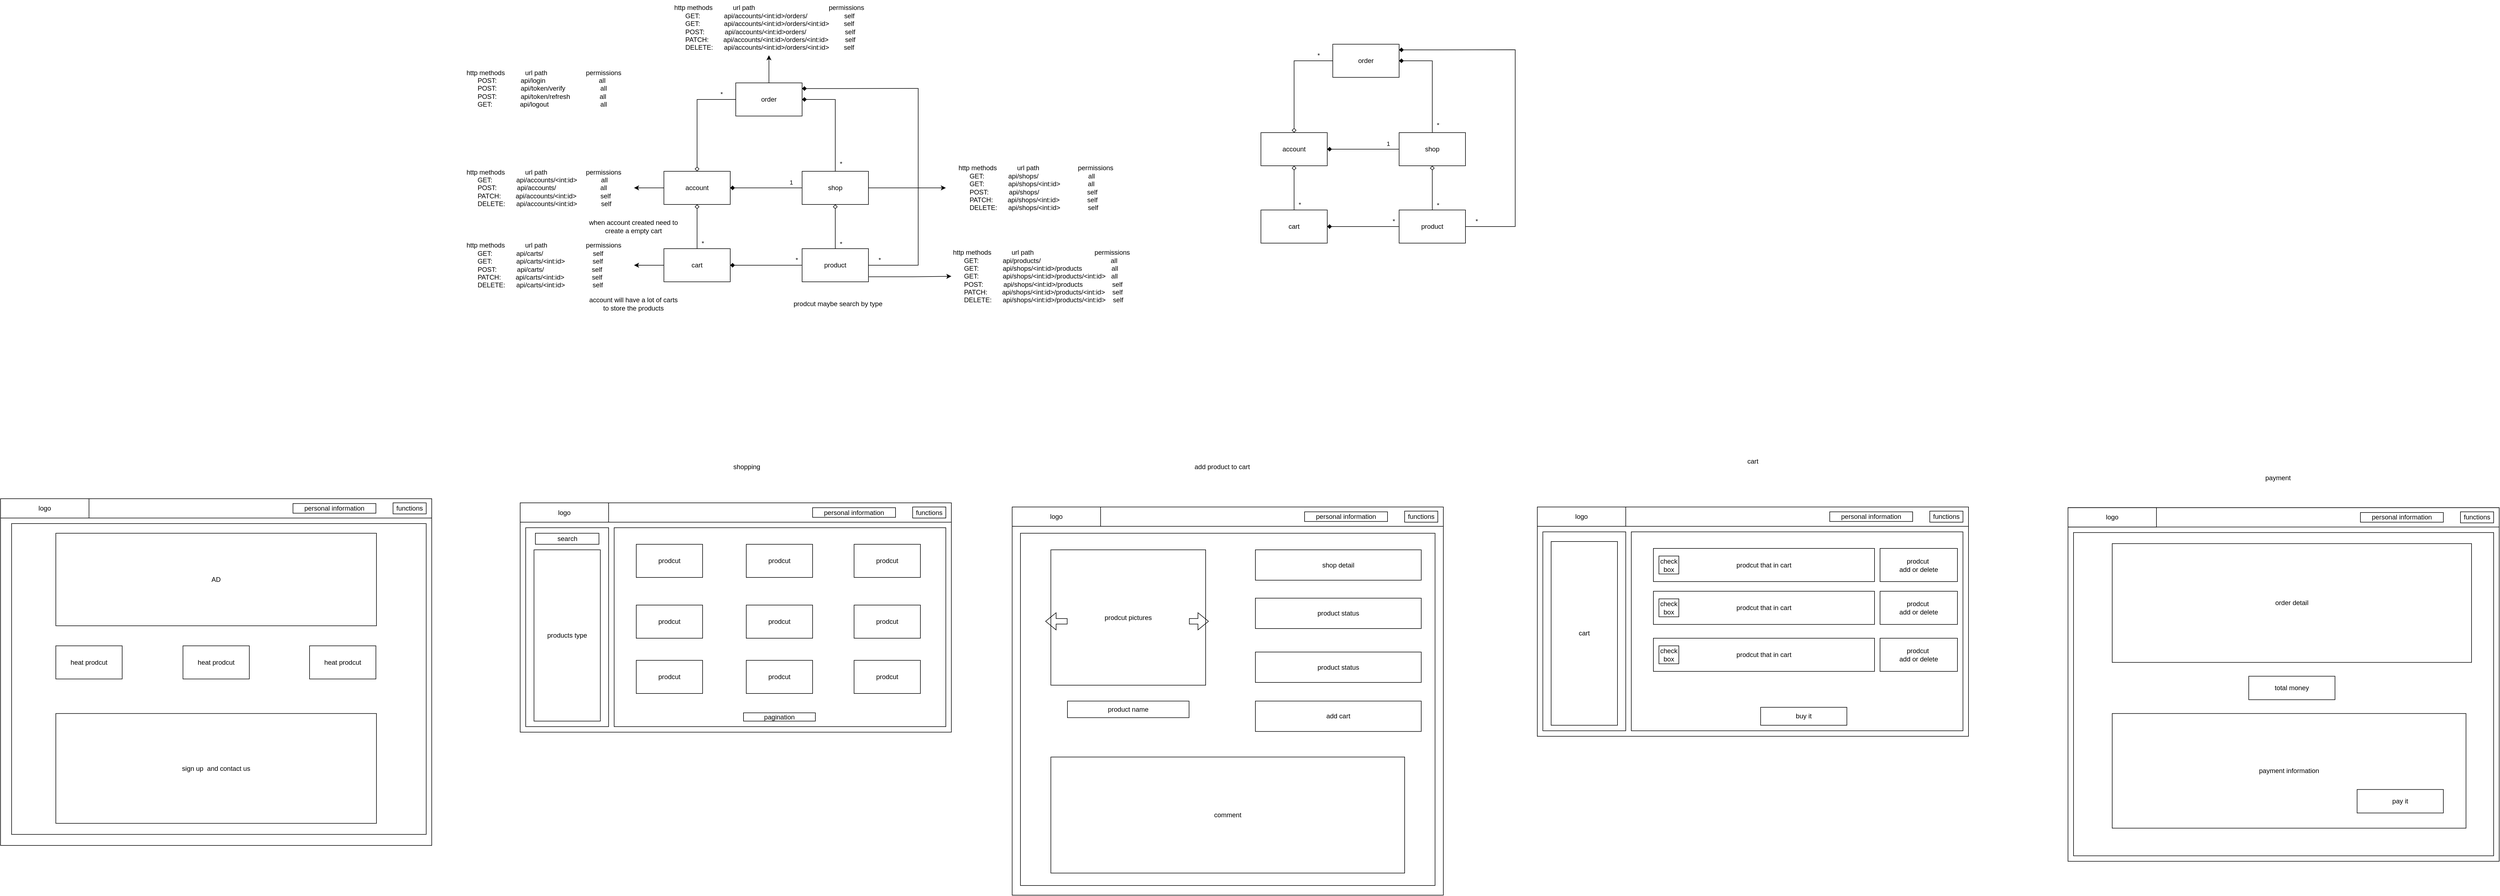 <mxfile version="23.0.1" type="device">
  <diagram name="Page-1" id="VYcgXIdefCV32Fq7KJBf">
    <mxGraphModel dx="2849" dy="1791" grid="1" gridSize="10" guides="1" tooltips="1" connect="1" arrows="1" fold="1" page="1" pageScale="1" pageWidth="827" pageHeight="1169" math="0" shadow="0">
      <root>
        <mxCell id="0" />
        <mxCell id="1" parent="0" />
        <mxCell id="0R7WOw7rcerozG9cEsu8-6" style="edgeStyle=orthogonalEdgeStyle;rounded=0;orthogonalLoop=1;jettySize=auto;html=1;entryX=0.5;entryY=0;entryDx=0;entryDy=0;startArrow=diamond;startFill=0;endArrow=none;endFill=0;" edge="1" parent="1" source="0R7WOw7rcerozG9cEsu8-1" target="0R7WOw7rcerozG9cEsu8-3">
          <mxGeometry relative="1" as="geometry" />
        </mxCell>
        <mxCell id="0R7WOw7rcerozG9cEsu8-7" value="*" style="edgeLabel;html=1;align=center;verticalAlign=middle;resizable=0;points=[];" vertex="1" connectable="0" parent="0R7WOw7rcerozG9cEsu8-6">
          <mxGeometry x="0.533" y="1" relative="1" as="geometry">
            <mxPoint x="9" y="9" as="offset" />
          </mxGeometry>
        </mxCell>
        <mxCell id="0R7WOw7rcerozG9cEsu8-109" style="edgeStyle=orthogonalEdgeStyle;rounded=0;orthogonalLoop=1;jettySize=auto;html=1;entryX=0;entryY=0.5;entryDx=0;entryDy=0;" edge="1" parent="1" source="0R7WOw7rcerozG9cEsu8-1" target="0R7WOw7rcerozG9cEsu8-108">
          <mxGeometry relative="1" as="geometry" />
        </mxCell>
        <mxCell id="0R7WOw7rcerozG9cEsu8-1" value="shop" style="whiteSpace=wrap;html=1;" vertex="1" parent="1">
          <mxGeometry x="310" y="230" width="120" height="60" as="geometry" />
        </mxCell>
        <mxCell id="0R7WOw7rcerozG9cEsu8-5" style="edgeStyle=orthogonalEdgeStyle;rounded=0;orthogonalLoop=1;jettySize=auto;html=1;entryX=0;entryY=0.5;entryDx=0;entryDy=0;endArrow=none;endFill=0;startArrow=diamond;startFill=1;" edge="1" parent="1" source="0R7WOw7rcerozG9cEsu8-2" target="0R7WOw7rcerozG9cEsu8-1">
          <mxGeometry relative="1" as="geometry" />
        </mxCell>
        <mxCell id="0R7WOw7rcerozG9cEsu8-19" value="1" style="edgeLabel;html=1;align=center;verticalAlign=middle;resizable=0;points=[];" vertex="1" connectable="0" parent="0R7WOw7rcerozG9cEsu8-5">
          <mxGeometry x="0.837" y="2" relative="1" as="geometry">
            <mxPoint x="-10" y="-8" as="offset" />
          </mxGeometry>
        </mxCell>
        <mxCell id="0R7WOw7rcerozG9cEsu8-8" style="edgeStyle=orthogonalEdgeStyle;rounded=0;orthogonalLoop=1;jettySize=auto;html=1;entryX=0.5;entryY=0;entryDx=0;entryDy=0;startArrow=diamond;startFill=0;endArrow=none;endFill=0;" edge="1" parent="1" source="0R7WOw7rcerozG9cEsu8-2" target="0R7WOw7rcerozG9cEsu8-11">
          <mxGeometry relative="1" as="geometry">
            <mxPoint x="130" y="370" as="targetPoint" />
          </mxGeometry>
        </mxCell>
        <mxCell id="0R7WOw7rcerozG9cEsu8-9" value="*" style="edgeLabel;html=1;align=center;verticalAlign=middle;resizable=0;points=[];" vertex="1" connectable="0" parent="0R7WOw7rcerozG9cEsu8-8">
          <mxGeometry x="0.673" y="1" relative="1" as="geometry">
            <mxPoint x="9" y="3" as="offset" />
          </mxGeometry>
        </mxCell>
        <mxCell id="0R7WOw7rcerozG9cEsu8-102" style="edgeStyle=orthogonalEdgeStyle;rounded=0;orthogonalLoop=1;jettySize=auto;html=1;entryX=1;entryY=0.5;entryDx=0;entryDy=0;" edge="1" parent="1" source="0R7WOw7rcerozG9cEsu8-2" target="0R7WOw7rcerozG9cEsu8-22">
          <mxGeometry relative="1" as="geometry" />
        </mxCell>
        <mxCell id="0R7WOw7rcerozG9cEsu8-2" value="account" style="whiteSpace=wrap;html=1;" vertex="1" parent="1">
          <mxGeometry x="60" y="230" width="120" height="60" as="geometry" />
        </mxCell>
        <mxCell id="0R7WOw7rcerozG9cEsu8-112" style="edgeStyle=orthogonalEdgeStyle;rounded=0;orthogonalLoop=1;jettySize=auto;html=1;entryX=0;entryY=0.5;entryDx=0;entryDy=0;exitX=1.006;exitY=0.848;exitDx=0;exitDy=0;exitPerimeter=0;" edge="1" parent="1" source="0R7WOw7rcerozG9cEsu8-3" target="0R7WOw7rcerozG9cEsu8-110">
          <mxGeometry relative="1" as="geometry" />
        </mxCell>
        <mxCell id="0R7WOw7rcerozG9cEsu8-3" value="product" style="whiteSpace=wrap;html=1;" vertex="1" parent="1">
          <mxGeometry x="310" y="370" width="120" height="60" as="geometry" />
        </mxCell>
        <mxCell id="0R7WOw7rcerozG9cEsu8-104" style="edgeStyle=orthogonalEdgeStyle;rounded=0;orthogonalLoop=1;jettySize=auto;html=1;entryX=1;entryY=0.5;entryDx=0;entryDy=0;" edge="1" parent="1" source="0R7WOw7rcerozG9cEsu8-11" target="0R7WOw7rcerozG9cEsu8-103">
          <mxGeometry relative="1" as="geometry" />
        </mxCell>
        <mxCell id="0R7WOw7rcerozG9cEsu8-11" value="cart" style="whiteSpace=wrap;html=1;" vertex="1" parent="1">
          <mxGeometry x="60" y="370" width="120" height="60" as="geometry" />
        </mxCell>
        <mxCell id="0R7WOw7rcerozG9cEsu8-13" style="edgeStyle=orthogonalEdgeStyle;rounded=0;orthogonalLoop=1;jettySize=auto;html=1;entryX=0.5;entryY=0;entryDx=0;entryDy=0;endArrow=diamond;endFill=0;" edge="1" parent="1" source="0R7WOw7rcerozG9cEsu8-12" target="0R7WOw7rcerozG9cEsu8-2">
          <mxGeometry relative="1" as="geometry" />
        </mxCell>
        <mxCell id="0R7WOw7rcerozG9cEsu8-14" value="*" style="edgeLabel;html=1;align=center;verticalAlign=middle;resizable=0;points=[];" vertex="1" connectable="0" parent="0R7WOw7rcerozG9cEsu8-13">
          <mxGeometry x="-0.639" relative="1" as="geometry">
            <mxPoint x="10" y="-10" as="offset" />
          </mxGeometry>
        </mxCell>
        <mxCell id="0R7WOw7rcerozG9cEsu8-15" style="edgeStyle=orthogonalEdgeStyle;rounded=0;orthogonalLoop=1;jettySize=auto;html=1;entryX=0;entryY=0.5;entryDx=0;entryDy=0;startArrow=diamond;startFill=1;endArrow=none;endFill=0;exitX=1;exitY=0.5;exitDx=0;exitDy=0;" edge="1" parent="1" source="0R7WOw7rcerozG9cEsu8-11" target="0R7WOw7rcerozG9cEsu8-3">
          <mxGeometry relative="1" as="geometry" />
        </mxCell>
        <mxCell id="0R7WOw7rcerozG9cEsu8-16" value="*" style="edgeLabel;html=1;align=center;verticalAlign=middle;resizable=0;points=[];" vertex="1" connectable="0" parent="0R7WOw7rcerozG9cEsu8-15">
          <mxGeometry x="0.954" y="-1" relative="1" as="geometry">
            <mxPoint x="-7" y="-11" as="offset" />
          </mxGeometry>
        </mxCell>
        <mxCell id="0R7WOw7rcerozG9cEsu8-115" style="edgeStyle=orthogonalEdgeStyle;rounded=0;orthogonalLoop=1;jettySize=auto;html=1;entryX=0.5;entryY=1;entryDx=0;entryDy=0;" edge="1" parent="1" source="0R7WOw7rcerozG9cEsu8-12" target="0R7WOw7rcerozG9cEsu8-114">
          <mxGeometry relative="1" as="geometry" />
        </mxCell>
        <mxCell id="0R7WOw7rcerozG9cEsu8-12" value="order" style="whiteSpace=wrap;html=1;" vertex="1" parent="1">
          <mxGeometry x="190" y="70" width="120" height="60" as="geometry" />
        </mxCell>
        <mxCell id="0R7WOw7rcerozG9cEsu8-17" style="edgeStyle=orthogonalEdgeStyle;rounded=0;orthogonalLoop=1;jettySize=auto;html=1;entryX=0.5;entryY=0;entryDx=0;entryDy=0;endArrow=none;endFill=0;startArrow=diamond;startFill=1;exitX=1;exitY=0.5;exitDx=0;exitDy=0;" edge="1" parent="1" source="0R7WOw7rcerozG9cEsu8-12" target="0R7WOw7rcerozG9cEsu8-1">
          <mxGeometry relative="1" as="geometry">
            <mxPoint x="190" y="270" as="sourcePoint" />
            <mxPoint x="320" y="270" as="targetPoint" />
          </mxGeometry>
        </mxCell>
        <mxCell id="0R7WOw7rcerozG9cEsu8-18" value="*" style="edgeLabel;html=1;align=center;verticalAlign=middle;resizable=0;points=[];" vertex="1" connectable="0" parent="0R7WOw7rcerozG9cEsu8-17">
          <mxGeometry x="0.845" relative="1" as="geometry">
            <mxPoint x="10" as="offset" />
          </mxGeometry>
        </mxCell>
        <mxCell id="0R7WOw7rcerozG9cEsu8-20" style="edgeStyle=orthogonalEdgeStyle;rounded=0;orthogonalLoop=1;jettySize=auto;html=1;entryX=1;entryY=0.5;entryDx=0;entryDy=0;endArrow=none;endFill=0;startArrow=diamond;startFill=1;exitX=0.999;exitY=0.171;exitDx=0;exitDy=0;exitPerimeter=0;" edge="1" parent="1">
          <mxGeometry relative="1" as="geometry">
            <mxPoint x="310.0" y="80.26" as="sourcePoint" />
            <mxPoint x="430.12" y="400" as="targetPoint" />
            <Array as="points">
              <mxPoint x="380" y="80" />
              <mxPoint x="520" y="80" />
              <mxPoint x="520" y="400" />
            </Array>
          </mxGeometry>
        </mxCell>
        <mxCell id="0R7WOw7rcerozG9cEsu8-21" value="*" style="edgeLabel;html=1;align=center;verticalAlign=middle;resizable=0;points=[];" vertex="1" connectable="0" parent="0R7WOw7rcerozG9cEsu8-20">
          <mxGeometry x="0.845" relative="1" as="geometry">
            <mxPoint x="-28" y="-10" as="offset" />
          </mxGeometry>
        </mxCell>
        <mxCell id="0R7WOw7rcerozG9cEsu8-22" value="&lt;div style=&quot;text-align: left;&quot;&gt;&lt;span style=&quot;background-color: initial;&quot;&gt;http methods&amp;nbsp; &amp;nbsp; &amp;nbsp; &amp;nbsp; &amp;nbsp; &amp;nbsp;url path&amp;nbsp; &amp;nbsp; &amp;nbsp; &amp;nbsp; &amp;nbsp; &amp;nbsp; &amp;nbsp; &amp;nbsp; &amp;nbsp; &amp;nbsp; &amp;nbsp;permissions&lt;/span&gt;&lt;/div&gt;&lt;div style=&quot;text-align: left;&quot;&gt;&lt;span style=&quot;background-color: initial;&quot;&gt;&amp;nbsp; &amp;nbsp; &amp;nbsp;&amp;nbsp;&lt;/span&gt;&lt;span style=&quot;background-color: initial;&quot;&gt;GET:&amp;nbsp; &amp;nbsp; &amp;nbsp; &amp;nbsp; &amp;nbsp; &amp;nbsp; &amp;nbsp;api/accounts/&amp;lt;int:id&amp;gt;&amp;nbsp; &amp;nbsp; &amp;nbsp; &amp;nbsp; &amp;nbsp; &amp;nbsp; &amp;nbsp;all&lt;/span&gt;&lt;/div&gt;&lt;div style=&quot;text-align: left;&quot;&gt;&lt;span style=&quot;background-color: initial;&quot;&gt;&amp;nbsp; &amp;nbsp; &amp;nbsp; POST:&amp;nbsp; &amp;nbsp; &amp;nbsp; &amp;nbsp; &amp;nbsp; &amp;nbsp;api/accounts/&amp;nbsp; &amp;nbsp; &amp;nbsp; &amp;nbsp; &amp;nbsp; &amp;nbsp; &amp;nbsp; &amp;nbsp; &amp;nbsp; &amp;nbsp; &amp;nbsp; &amp;nbsp; all&lt;/span&gt;&lt;/div&gt;&lt;div style=&quot;text-align: left;&quot;&gt;&lt;span style=&quot;background-color: initial;&quot;&gt;&amp;nbsp; &amp;nbsp; &amp;nbsp; PATCH:&amp;nbsp; &amp;nbsp; &amp;nbsp; &amp;nbsp; api/accounts/&amp;lt;int:id&amp;gt;&amp;nbsp; &amp;nbsp; &amp;nbsp; &amp;nbsp; &amp;nbsp; &amp;nbsp; &amp;nbsp;self&lt;/span&gt;&lt;/div&gt;&lt;div style=&quot;text-align: left;&quot;&gt;&lt;span style=&quot;background-color: initial;&quot;&gt;&amp;nbsp; &amp;nbsp; &amp;nbsp; DELETE:&amp;nbsp; &amp;nbsp; &amp;nbsp; api/accounts/&amp;lt;int:id&amp;gt;&amp;nbsp; &amp;nbsp; &amp;nbsp; &amp;nbsp; &amp;nbsp; &amp;nbsp; &amp;nbsp;self&lt;/span&gt;&lt;/div&gt;" style="text;html=1;strokeColor=none;fillColor=none;align=center;verticalAlign=middle;whiteSpace=wrap;rounded=0;" vertex="1" parent="1">
          <mxGeometry x="-320" y="210" width="326" height="100" as="geometry" />
        </mxCell>
        <mxCell id="0R7WOw7rcerozG9cEsu8-101" value="" style="shape=partialRectangle;html=1;whiteSpace=wrap;connectable=0;strokeColor=inherit;overflow=hidden;fillColor=none;top=0;left=0;bottom=0;right=0;pointerEvents=1;fontSize=16;" vertex="1" parent="1">
          <mxGeometry x="380" y="995" width="84" height="60" as="geometry">
            <mxRectangle width="84" height="60" as="alternateBounds" />
          </mxGeometry>
        </mxCell>
        <mxCell id="0R7WOw7rcerozG9cEsu8-103" value="&lt;div style=&quot;text-align: left;&quot;&gt;&lt;span style=&quot;background-color: initial;&quot;&gt;http methods&amp;nbsp; &amp;nbsp; &amp;nbsp; &amp;nbsp; &amp;nbsp; &amp;nbsp;url path&amp;nbsp; &amp;nbsp; &amp;nbsp; &amp;nbsp; &amp;nbsp; &amp;nbsp; &amp;nbsp; &amp;nbsp; &amp;nbsp; &amp;nbsp; &amp;nbsp;permissions&lt;/span&gt;&lt;/div&gt;&lt;div style=&quot;text-align: left;&quot;&gt;&lt;span style=&quot;background-color: initial;&quot;&gt;&amp;nbsp; &amp;nbsp; &amp;nbsp; GET:&amp;nbsp; &amp;nbsp; &amp;nbsp; &amp;nbsp; &amp;nbsp; &amp;nbsp; &amp;nbsp;api/carts/&amp;nbsp; &amp;nbsp; &amp;nbsp; &amp;nbsp; &amp;nbsp; &amp;nbsp; &amp;nbsp; &amp;nbsp; &amp;nbsp; &amp;nbsp; &amp;nbsp; &amp;nbsp; &amp;nbsp; &amp;nbsp;self&lt;/span&gt;&lt;/div&gt;&lt;div style=&quot;text-align: left;&quot;&gt;&lt;span style=&quot;background-color: initial;&quot;&gt;&amp;nbsp; &amp;nbsp; &amp;nbsp; GET:&amp;nbsp; &amp;nbsp; &amp;nbsp; &amp;nbsp; &amp;nbsp; &amp;nbsp; &amp;nbsp;api/carts/&amp;lt;int:id&amp;gt;&amp;nbsp; &amp;nbsp; &amp;nbsp; &amp;nbsp; &amp;nbsp; &amp;nbsp; &amp;nbsp; &amp;nbsp;self&lt;/span&gt;&lt;/div&gt;&lt;div style=&quot;text-align: left;&quot;&gt;&lt;span style=&quot;background-color: initial;&quot;&gt;&amp;nbsp; &amp;nbsp; &amp;nbsp; POST:&amp;nbsp; &amp;nbsp; &amp;nbsp; &amp;nbsp; &amp;nbsp; &amp;nbsp;api/carts/&amp;nbsp; &amp;nbsp; &amp;nbsp; &amp;nbsp; &amp;nbsp; &amp;nbsp; &amp;nbsp; &amp;nbsp; &amp;nbsp; &amp;nbsp; &amp;nbsp; &amp;nbsp; &amp;nbsp; self&lt;/span&gt;&lt;/div&gt;&lt;div style=&quot;text-align: left;&quot;&gt;&lt;span style=&quot;background-color: initial;&quot;&gt;&amp;nbsp; &amp;nbsp; &amp;nbsp; PATCH:&amp;nbsp; &amp;nbsp; &amp;nbsp; &amp;nbsp; api/carts/&amp;lt;int:id&amp;gt;&amp;nbsp; &amp;nbsp; &amp;nbsp; &amp;nbsp; &amp;nbsp; &amp;nbsp; &amp;nbsp; &amp;nbsp;self&lt;/span&gt;&lt;/div&gt;&lt;div style=&quot;text-align: left;&quot;&gt;&lt;span style=&quot;background-color: initial;&quot;&gt;&amp;nbsp; &amp;nbsp; &amp;nbsp; DELETE:&amp;nbsp; &amp;nbsp; &amp;nbsp; api/carts/&amp;lt;int:id&amp;gt;&amp;nbsp; &amp;nbsp; &amp;nbsp; &amp;nbsp; &amp;nbsp; &amp;nbsp; &amp;nbsp; &amp;nbsp;self&lt;/span&gt;&lt;/div&gt;" style="text;html=1;strokeColor=none;fillColor=none;align=center;verticalAlign=middle;whiteSpace=wrap;rounded=0;" vertex="1" parent="1">
          <mxGeometry x="-320" y="350" width="326" height="100" as="geometry" />
        </mxCell>
        <mxCell id="0R7WOw7rcerozG9cEsu8-105" value="when account created need to create a empty cart" style="text;html=1;strokeColor=none;fillColor=none;align=center;verticalAlign=middle;whiteSpace=wrap;rounded=0;" vertex="1" parent="1">
          <mxGeometry x="-80" y="310" width="170" height="40" as="geometry" />
        </mxCell>
        <mxCell id="0R7WOw7rcerozG9cEsu8-107" value="account will have a lot of carts to store the products" style="text;html=1;strokeColor=none;fillColor=none;align=center;verticalAlign=middle;whiteSpace=wrap;rounded=0;" vertex="1" parent="1">
          <mxGeometry x="-80" y="450" width="170" height="40" as="geometry" />
        </mxCell>
        <mxCell id="0R7WOw7rcerozG9cEsu8-108" value="&lt;div style=&quot;text-align: left;&quot;&gt;&lt;span style=&quot;background-color: initial;&quot;&gt;http methods&amp;nbsp; &amp;nbsp; &amp;nbsp; &amp;nbsp; &amp;nbsp; &amp;nbsp;url path&amp;nbsp; &amp;nbsp; &amp;nbsp; &amp;nbsp; &amp;nbsp; &amp;nbsp; &amp;nbsp; &amp;nbsp; &amp;nbsp; &amp;nbsp; &amp;nbsp;permissions&lt;/span&gt;&lt;/div&gt;&lt;div style=&quot;text-align: left;&quot;&gt;&lt;span style=&quot;background-color: initial;&quot;&gt;&amp;nbsp; &amp;nbsp; &amp;nbsp; GET:&amp;nbsp; &amp;nbsp; &amp;nbsp; &amp;nbsp; &amp;nbsp; &amp;nbsp; &amp;nbsp;api/shops/&amp;nbsp; &amp;nbsp; &amp;nbsp; &amp;nbsp; &amp;nbsp; &amp;nbsp; &amp;nbsp; &amp;nbsp; &amp;nbsp; &amp;nbsp; &amp;nbsp; &amp;nbsp; &amp;nbsp; &amp;nbsp;all&lt;/span&gt;&lt;/div&gt;&lt;div style=&quot;text-align: left;&quot;&gt;&lt;span style=&quot;background-color: initial;&quot;&gt;&amp;nbsp; &amp;nbsp; &amp;nbsp; GET:&amp;nbsp; &amp;nbsp; &amp;nbsp; &amp;nbsp; &amp;nbsp; &amp;nbsp; &amp;nbsp;api/shops/&amp;lt;int:id&amp;gt;&amp;nbsp; &amp;nbsp; &amp;nbsp; &amp;nbsp; &amp;nbsp; &amp;nbsp; &amp;nbsp; &amp;nbsp;all&lt;/span&gt;&lt;/div&gt;&lt;div style=&quot;text-align: left;&quot;&gt;&lt;span style=&quot;background-color: initial;&quot;&gt;&amp;nbsp; &amp;nbsp; &amp;nbsp; POST:&amp;nbsp; &amp;nbsp; &amp;nbsp; &amp;nbsp; &amp;nbsp; &amp;nbsp;api/shops/&amp;nbsp; &amp;nbsp; &amp;nbsp; &amp;nbsp; &amp;nbsp; &amp;nbsp; &amp;nbsp; &amp;nbsp; &amp;nbsp; &amp;nbsp; &amp;nbsp; &amp;nbsp; &amp;nbsp; self&lt;/span&gt;&lt;/div&gt;&lt;div style=&quot;text-align: left;&quot;&gt;&lt;span style=&quot;background-color: initial;&quot;&gt;&amp;nbsp; &amp;nbsp; &amp;nbsp; PATCH:&amp;nbsp; &amp;nbsp; &amp;nbsp; &amp;nbsp; api/shops/&amp;lt;int:id&amp;gt;&amp;nbsp; &amp;nbsp; &amp;nbsp; &amp;nbsp; &amp;nbsp; &amp;nbsp; &amp;nbsp; &amp;nbsp;self&lt;/span&gt;&lt;/div&gt;&lt;div style=&quot;text-align: left;&quot;&gt;&lt;span style=&quot;background-color: initial;&quot;&gt;&amp;nbsp; &amp;nbsp; &amp;nbsp; DELETE:&amp;nbsp; &amp;nbsp; &amp;nbsp; api/shops/&amp;lt;int:id&amp;gt;&amp;nbsp; &amp;nbsp; &amp;nbsp; &amp;nbsp; &amp;nbsp; &amp;nbsp; &amp;nbsp; &amp;nbsp;self&lt;/span&gt;&lt;/div&gt;" style="text;html=1;strokeColor=none;fillColor=none;align=center;verticalAlign=middle;whiteSpace=wrap;rounded=0;" vertex="1" parent="1">
          <mxGeometry x="570" y="210" width="326" height="100" as="geometry" />
        </mxCell>
        <mxCell id="0R7WOw7rcerozG9cEsu8-110" value="&lt;div style=&quot;text-align: left;&quot;&gt;&lt;span style=&quot;background-color: initial;&quot;&gt;http methods&amp;nbsp; &amp;nbsp; &amp;nbsp; &amp;nbsp; &amp;nbsp; &amp;nbsp;url path&amp;nbsp; &amp;nbsp; &amp;nbsp; &amp;nbsp; &amp;nbsp; &amp;nbsp; &amp;nbsp; &amp;nbsp; &amp;nbsp; &amp;nbsp; &amp;nbsp; &amp;nbsp; &amp;nbsp; &amp;nbsp; &amp;nbsp; &amp;nbsp; &amp;nbsp;permissions&lt;/span&gt;&lt;/div&gt;&lt;div style=&quot;text-align: left;&quot;&gt;&lt;span style=&quot;background-color: initial;&quot;&gt;&amp;nbsp; &amp;nbsp; &amp;nbsp; GET:&amp;nbsp; &amp;nbsp; &amp;nbsp; &amp;nbsp; &amp;nbsp; &amp;nbsp; &amp;nbsp;api/products/&amp;nbsp; &amp;nbsp; &amp;nbsp; &amp;nbsp; &amp;nbsp; &amp;nbsp; &amp;nbsp; &amp;nbsp; &amp;nbsp; &amp;nbsp; &amp;nbsp; &amp;nbsp; &amp;nbsp; &amp;nbsp; &amp;nbsp; &amp;nbsp; &amp;nbsp; &amp;nbsp; &amp;nbsp; all&lt;/span&gt;&lt;/div&gt;&lt;div style=&quot;text-align: left;&quot;&gt;&amp;nbsp; &amp;nbsp; &amp;nbsp; GET:&amp;nbsp; &amp;nbsp; &amp;nbsp; &amp;nbsp; &amp;nbsp; &amp;nbsp; &amp;nbsp;api/shops/&amp;lt;int:id&amp;gt;/products&amp;nbsp; &amp;nbsp; &amp;nbsp; &amp;nbsp; &amp;nbsp; &amp;nbsp; &amp;nbsp; &amp;nbsp; all&lt;/div&gt;&lt;div style=&quot;text-align: left;&quot;&gt;&amp;nbsp; &amp;nbsp; &amp;nbsp; GET:&amp;nbsp; &amp;nbsp; &amp;nbsp; &amp;nbsp; &amp;nbsp; &amp;nbsp; &amp;nbsp;api/shops/&amp;lt;int:id&amp;gt;/products/&amp;lt;int:id&amp;gt;&amp;nbsp; &amp;nbsp;all&lt;/div&gt;&lt;div style=&quot;text-align: left;&quot;&gt;&lt;span style=&quot;background-color: initial;&quot;&gt;&amp;nbsp; &amp;nbsp; &amp;nbsp; POST:&amp;nbsp; &amp;nbsp; &amp;nbsp; &amp;nbsp; &amp;nbsp; &amp;nbsp;api/shops/&amp;lt;int:id&amp;gt;/products&amp;nbsp; &amp;nbsp; &amp;nbsp; &amp;nbsp; &amp;nbsp; &amp;nbsp; &amp;nbsp; &amp;nbsp; self&lt;/span&gt;&lt;/div&gt;&lt;div style=&quot;text-align: left;&quot;&gt;&amp;nbsp; &amp;nbsp; &amp;nbsp; PATCH:&amp;nbsp; &amp;nbsp; &amp;nbsp; &amp;nbsp; api/shops/&amp;lt;int:id&amp;gt;/products&lt;span style=&quot;background-color: initial;&quot;&gt;/&amp;lt;int:id&amp;gt;&amp;nbsp; &amp;nbsp; self&lt;/span&gt;&lt;/div&gt;&lt;div style=&quot;text-align: left;&quot;&gt;&amp;nbsp; &amp;nbsp; &amp;nbsp; DELETE:&amp;nbsp; &amp;nbsp; &amp;nbsp;&amp;nbsp;api/shops/&amp;lt;int:id&amp;gt;/products&lt;span style=&quot;border-color: var(--border-color); background-color: initial;&quot;&gt;/&amp;lt;int:id&amp;gt;&lt;/span&gt;&lt;span style=&quot;background-color: initial;&quot;&gt;&amp;nbsp; &amp;nbsp; self&lt;/span&gt;&lt;/div&gt;" style="text;html=1;strokeColor=none;fillColor=none;align=center;verticalAlign=middle;whiteSpace=wrap;rounded=0;" vertex="1" parent="1">
          <mxGeometry x="580" y="370" width="326" height="100" as="geometry" />
        </mxCell>
        <mxCell id="0R7WOw7rcerozG9cEsu8-113" value="prodcut maybe search by type" style="text;html=1;strokeColor=none;fillColor=none;align=center;verticalAlign=middle;whiteSpace=wrap;rounded=0;" vertex="1" parent="1">
          <mxGeometry x="290" y="450" width="170" height="40" as="geometry" />
        </mxCell>
        <mxCell id="0R7WOw7rcerozG9cEsu8-114" value="&lt;div style=&quot;text-align: left;&quot;&gt;&lt;span style=&quot;background-color: initial;&quot;&gt;http methods&amp;nbsp; &amp;nbsp; &amp;nbsp; &amp;nbsp; &amp;nbsp; &amp;nbsp;url path&amp;nbsp; &amp;nbsp; &amp;nbsp; &amp;nbsp; &amp;nbsp; &amp;nbsp; &amp;nbsp; &amp;nbsp; &amp;nbsp; &amp;nbsp; &amp;nbsp; &amp;nbsp; &amp;nbsp; &amp;nbsp; &amp;nbsp; &amp;nbsp; &amp;nbsp; &amp;nbsp; &amp;nbsp; &amp;nbsp; permissions&lt;/span&gt;&lt;/div&gt;&lt;div style=&quot;text-align: left;&quot;&gt;&lt;span style=&quot;background-color: initial;&quot;&gt;&amp;nbsp; &amp;nbsp; &amp;nbsp; GET:&amp;nbsp; &amp;nbsp; &amp;nbsp; &amp;nbsp; &amp;nbsp; &amp;nbsp; &amp;nbsp;api/accounts/&amp;lt;int:id&amp;gt;/orders/&amp;nbsp; &amp;nbsp; &amp;nbsp; &amp;nbsp; &amp;nbsp; &amp;nbsp; &amp;nbsp; &amp;nbsp; &amp;nbsp; &amp;nbsp; self&lt;/span&gt;&lt;/div&gt;&lt;div style=&quot;text-align: left;&quot;&gt;&amp;nbsp; &amp;nbsp; &amp;nbsp; GET:&amp;nbsp; &amp;nbsp; &amp;nbsp; &amp;nbsp; &amp;nbsp; &amp;nbsp; &amp;nbsp;api/accounts/&amp;lt;int:id&amp;gt;/&lt;span style=&quot;background-color: initial;&quot;&gt;orders/&amp;lt;int:id&amp;gt;&amp;nbsp; &amp;nbsp; &amp;nbsp; &amp;nbsp; self&lt;/span&gt;&lt;/div&gt;&lt;div style=&quot;text-align: left;&quot;&gt;&lt;span style=&quot;background-color: initial;&quot;&gt;&amp;nbsp; &amp;nbsp; &amp;nbsp; POST:&amp;nbsp; &amp;nbsp; &amp;nbsp; &amp;nbsp; &amp;nbsp; &amp;nbsp;api/accounts/&amp;lt;int:id&amp;gt;orders/&amp;nbsp; &amp;nbsp; &amp;nbsp; &amp;nbsp; &amp;nbsp; &amp;nbsp; &amp;nbsp; &amp;nbsp; &amp;nbsp; &amp;nbsp; &amp;nbsp;self&lt;/span&gt;&lt;/div&gt;&lt;div style=&quot;text-align: left;&quot;&gt;&lt;span style=&quot;background-color: initial;&quot;&gt;&amp;nbsp; &amp;nbsp; &amp;nbsp; PATCH:&amp;nbsp; &amp;nbsp; &amp;nbsp; &amp;nbsp; api/accounts/&amp;lt;int:id&amp;gt;/orders/&amp;lt;int:id&amp;gt;&amp;nbsp; &amp;nbsp; &amp;nbsp; &amp;nbsp; &amp;nbsp;self&lt;/span&gt;&lt;/div&gt;&lt;div style=&quot;text-align: left;&quot;&gt;&lt;span style=&quot;background-color: initial;&quot;&gt;&amp;nbsp; &amp;nbsp; &amp;nbsp; DELETE:&amp;nbsp; &amp;nbsp; &amp;nbsp; api/accounts/&amp;lt;int:id&amp;gt;/orders/&amp;lt;int:id&amp;gt;&amp;nbsp; &amp;nbsp; &amp;nbsp; &amp;nbsp; self&lt;/span&gt;&lt;/div&gt;" style="text;html=1;strokeColor=none;fillColor=none;align=center;verticalAlign=middle;whiteSpace=wrap;rounded=0;" vertex="1" parent="1">
          <mxGeometry x="38.5" y="-80" width="423" height="100" as="geometry" />
        </mxCell>
        <mxCell id="0R7WOw7rcerozG9cEsu8-116" value="&lt;div style=&quot;text-align: left;&quot;&gt;&lt;span style=&quot;background-color: initial;&quot;&gt;http methods&amp;nbsp; &amp;nbsp; &amp;nbsp; &amp;nbsp; &amp;nbsp; &amp;nbsp;url path&amp;nbsp; &amp;nbsp; &amp;nbsp; &amp;nbsp; &amp;nbsp; &amp;nbsp; &amp;nbsp; &amp;nbsp; &amp;nbsp; &amp;nbsp; &amp;nbsp;permissions&lt;/span&gt;&lt;/div&gt;&lt;div style=&quot;text-align: left;&quot;&gt;&lt;span style=&quot;background-color: initial;&quot;&gt;&amp;nbsp; &amp;nbsp; &amp;nbsp; POST&lt;/span&gt;&lt;span style=&quot;background-color: initial;&quot;&gt;:&amp;nbsp; &amp;nbsp; &amp;nbsp; &amp;nbsp; &amp;nbsp; &amp;nbsp; &amp;nbsp;api/login&amp;nbsp; &amp;nbsp; &amp;nbsp; &amp;nbsp; &amp;nbsp; &amp;nbsp; &amp;nbsp; &amp;nbsp; &amp;nbsp; &amp;nbsp; &amp;nbsp; &amp;nbsp; &amp;nbsp; &amp;nbsp; &amp;nbsp;all&lt;/span&gt;&lt;/div&gt;&lt;div style=&quot;text-align: left;&quot;&gt;&lt;span style=&quot;background-color: initial;&quot;&gt;&amp;nbsp; &amp;nbsp; &amp;nbsp; POST:&amp;nbsp; &amp;nbsp; &amp;nbsp; &amp;nbsp; &amp;nbsp; &amp;nbsp; &amp;nbsp;api/token/verify&amp;nbsp; &amp;nbsp; &amp;nbsp; &amp;nbsp; &amp;nbsp; &amp;nbsp; &amp;nbsp; &amp;nbsp; &amp;nbsp; &amp;nbsp;all&lt;/span&gt;&lt;/div&gt;&lt;div style=&quot;text-align: left;&quot;&gt;&lt;span style=&quot;background-color: initial;&quot;&gt;&amp;nbsp; &amp;nbsp; &amp;nbsp; POST:&amp;nbsp; &amp;nbsp; &amp;nbsp; &amp;nbsp; &amp;nbsp; &amp;nbsp; &amp;nbsp;api/token/refresh&amp;nbsp; &amp;nbsp; &amp;nbsp; &amp;nbsp; &amp;nbsp; &amp;nbsp; &amp;nbsp; &amp;nbsp; all&lt;/span&gt;&lt;/div&gt;&lt;div style=&quot;text-align: left;&quot;&gt;&lt;span style=&quot;background-color: initial;&quot;&gt;&amp;nbsp; &amp;nbsp; &amp;nbsp; GET:&amp;nbsp; &amp;nbsp; &amp;nbsp; &amp;nbsp; &amp;nbsp; &amp;nbsp; &amp;nbsp; &amp;nbsp;api/logout&amp;nbsp; &amp;nbsp; &amp;nbsp; &amp;nbsp; &amp;nbsp; &amp;nbsp; &amp;nbsp; &amp;nbsp; &amp;nbsp; &amp;nbsp; &amp;nbsp; &amp;nbsp; &amp;nbsp; &amp;nbsp; all&lt;/span&gt;&lt;/div&gt;" style="text;html=1;strokeColor=none;fillColor=none;align=center;verticalAlign=middle;whiteSpace=wrap;rounded=0;" vertex="1" parent="1">
          <mxGeometry x="-320" y="30" width="326" height="100" as="geometry" />
        </mxCell>
        <mxCell id="0R7WOw7rcerozG9cEsu8-117" value="" style="rounded=0;whiteSpace=wrap;html=1;" vertex="1" parent="1">
          <mxGeometry x="-200" y="830" width="780" height="415" as="geometry" />
        </mxCell>
        <mxCell id="0R7WOw7rcerozG9cEsu8-118" value="" style="rounded=0;whiteSpace=wrap;html=1;" vertex="1" parent="1">
          <mxGeometry x="-190" y="875" width="150" height="360" as="geometry" />
        </mxCell>
        <mxCell id="0R7WOw7rcerozG9cEsu8-119" value="" style="rounded=0;whiteSpace=wrap;html=1;" vertex="1" parent="1">
          <mxGeometry x="-30" y="875" width="600" height="360" as="geometry" />
        </mxCell>
        <mxCell id="0R7WOw7rcerozG9cEsu8-120" value="" style="rounded=0;whiteSpace=wrap;html=1;" vertex="1" parent="1">
          <mxGeometry x="-200" y="830" width="780" height="35" as="geometry" />
        </mxCell>
        <mxCell id="0R7WOw7rcerozG9cEsu8-121" value="functions" style="rounded=0;whiteSpace=wrap;html=1;" vertex="1" parent="1">
          <mxGeometry x="510" y="837.5" width="60" height="20" as="geometry" />
        </mxCell>
        <mxCell id="0R7WOw7rcerozG9cEsu8-122" value="logo" style="rounded=0;whiteSpace=wrap;html=1;" vertex="1" parent="1">
          <mxGeometry x="-200" y="830" width="160" height="35" as="geometry" />
        </mxCell>
        <mxCell id="0R7WOw7rcerozG9cEsu8-123" value="personal information" style="rounded=0;whiteSpace=wrap;html=1;" vertex="1" parent="1">
          <mxGeometry x="329" y="838.75" width="150" height="17.5" as="geometry" />
        </mxCell>
        <mxCell id="0R7WOw7rcerozG9cEsu8-124" value="products type" style="rounded=0;whiteSpace=wrap;html=1;" vertex="1" parent="1">
          <mxGeometry x="-175" y="915" width="120" height="310" as="geometry" />
        </mxCell>
        <mxCell id="0R7WOw7rcerozG9cEsu8-125" value="prodcut" style="rounded=0;whiteSpace=wrap;html=1;" vertex="1" parent="1">
          <mxGeometry x="10" y="905" width="120" height="60" as="geometry" />
        </mxCell>
        <mxCell id="0R7WOw7rcerozG9cEsu8-126" value="prodcut" style="rounded=0;whiteSpace=wrap;html=1;" vertex="1" parent="1">
          <mxGeometry x="209" y="905" width="120" height="60" as="geometry" />
        </mxCell>
        <mxCell id="0R7WOw7rcerozG9cEsu8-127" value="prodcut" style="rounded=0;whiteSpace=wrap;html=1;" vertex="1" parent="1">
          <mxGeometry x="404" y="905" width="120" height="60" as="geometry" />
        </mxCell>
        <mxCell id="0R7WOw7rcerozG9cEsu8-129" value="prodcut" style="rounded=0;whiteSpace=wrap;html=1;" vertex="1" parent="1">
          <mxGeometry x="10" y="1015" width="120" height="60" as="geometry" />
        </mxCell>
        <mxCell id="0R7WOw7rcerozG9cEsu8-130" value="prodcut" style="rounded=0;whiteSpace=wrap;html=1;" vertex="1" parent="1">
          <mxGeometry x="209" y="1015" width="120" height="60" as="geometry" />
        </mxCell>
        <mxCell id="0R7WOw7rcerozG9cEsu8-131" value="prodcut" style="rounded=0;whiteSpace=wrap;html=1;" vertex="1" parent="1">
          <mxGeometry x="404" y="1015" width="120" height="60" as="geometry" />
        </mxCell>
        <mxCell id="0R7WOw7rcerozG9cEsu8-132" value="prodcut" style="rounded=0;whiteSpace=wrap;html=1;" vertex="1" parent="1">
          <mxGeometry x="10" y="1115" width="120" height="60" as="geometry" />
        </mxCell>
        <mxCell id="0R7WOw7rcerozG9cEsu8-133" value="prodcut" style="rounded=0;whiteSpace=wrap;html=1;" vertex="1" parent="1">
          <mxGeometry x="209" y="1115" width="120" height="60" as="geometry" />
        </mxCell>
        <mxCell id="0R7WOw7rcerozG9cEsu8-134" value="prodcut" style="rounded=0;whiteSpace=wrap;html=1;" vertex="1" parent="1">
          <mxGeometry x="404" y="1115" width="120" height="60" as="geometry" />
        </mxCell>
        <mxCell id="0R7WOw7rcerozG9cEsu8-135" value="search" style="rounded=0;whiteSpace=wrap;html=1;" vertex="1" parent="1">
          <mxGeometry x="-172.5" y="885" width="115" height="20" as="geometry" />
        </mxCell>
        <mxCell id="0R7WOw7rcerozG9cEsu8-136" value="pagination" style="rounded=0;whiteSpace=wrap;html=1;" vertex="1" parent="1">
          <mxGeometry x="204" y="1210" width="130" height="15" as="geometry" />
        </mxCell>
        <mxCell id="0R7WOw7rcerozG9cEsu8-137" value="" style="shape=partialRectangle;html=1;whiteSpace=wrap;connectable=0;strokeColor=inherit;overflow=hidden;fillColor=none;top=0;left=0;bottom=0;right=0;pointerEvents=1;fontSize=16;" vertex="1" parent="1">
          <mxGeometry x="1270" y="1002.5" width="84" height="60" as="geometry">
            <mxRectangle width="84" height="60" as="alternateBounds" />
          </mxGeometry>
        </mxCell>
        <mxCell id="0R7WOw7rcerozG9cEsu8-138" value="" style="rounded=0;whiteSpace=wrap;html=1;" vertex="1" parent="1">
          <mxGeometry x="690" y="837.5" width="780" height="702.5" as="geometry" />
        </mxCell>
        <mxCell id="0R7WOw7rcerozG9cEsu8-140" value="" style="rounded=0;whiteSpace=wrap;html=1;" vertex="1" parent="1">
          <mxGeometry x="705" y="885" width="750" height="637.5" as="geometry" />
        </mxCell>
        <mxCell id="0R7WOw7rcerozG9cEsu8-141" value="" style="rounded=0;whiteSpace=wrap;html=1;" vertex="1" parent="1">
          <mxGeometry x="690" y="837.5" width="780" height="35" as="geometry" />
        </mxCell>
        <mxCell id="0R7WOw7rcerozG9cEsu8-142" value="functions" style="rounded=0;whiteSpace=wrap;html=1;" vertex="1" parent="1">
          <mxGeometry x="1400" y="845" width="60" height="20" as="geometry" />
        </mxCell>
        <mxCell id="0R7WOw7rcerozG9cEsu8-143" value="logo" style="rounded=0;whiteSpace=wrap;html=1;" vertex="1" parent="1">
          <mxGeometry x="690" y="837.5" width="160" height="35" as="geometry" />
        </mxCell>
        <mxCell id="0R7WOw7rcerozG9cEsu8-144" value="personal information" style="rounded=0;whiteSpace=wrap;html=1;" vertex="1" parent="1">
          <mxGeometry x="1219" y="846.25" width="150" height="17.5" as="geometry" />
        </mxCell>
        <mxCell id="0R7WOw7rcerozG9cEsu8-146" value="prodcut pictures" style="rounded=0;whiteSpace=wrap;html=1;" vertex="1" parent="1">
          <mxGeometry x="760" y="915" width="280" height="245" as="geometry" />
        </mxCell>
        <mxCell id="0R7WOw7rcerozG9cEsu8-157" value="" style="shape=flexArrow;endArrow=classic;html=1;rounded=0;" edge="1" parent="1">
          <mxGeometry width="50" height="50" relative="1" as="geometry">
            <mxPoint x="1010.0" y="1044.41" as="sourcePoint" />
            <mxPoint x="1045.59" y="1044.41" as="targetPoint" />
          </mxGeometry>
        </mxCell>
        <mxCell id="0R7WOw7rcerozG9cEsu8-158" value="" style="shape=flexArrow;endArrow=classic;html=1;rounded=0;" edge="1" parent="1">
          <mxGeometry width="50" height="50" relative="1" as="geometry">
            <mxPoint x="790.0" y="1044.41" as="sourcePoint" />
            <mxPoint x="750" y="1044.41" as="targetPoint" />
          </mxGeometry>
        </mxCell>
        <mxCell id="0R7WOw7rcerozG9cEsu8-159" value="product name" style="rounded=0;whiteSpace=wrap;html=1;" vertex="1" parent="1">
          <mxGeometry x="790" y="1188.75" width="220" height="30" as="geometry" />
        </mxCell>
        <mxCell id="0R7WOw7rcerozG9cEsu8-160" value="shop detail" style="rounded=0;whiteSpace=wrap;html=1;" vertex="1" parent="1">
          <mxGeometry x="1130" y="915" width="300" height="55" as="geometry" />
        </mxCell>
        <mxCell id="0R7WOw7rcerozG9cEsu8-161" value="product status" style="rounded=0;whiteSpace=wrap;html=1;" vertex="1" parent="1">
          <mxGeometry x="1130" y="1002.5" width="300" height="55" as="geometry" />
        </mxCell>
        <mxCell id="0R7WOw7rcerozG9cEsu8-162" value="product status" style="rounded=0;whiteSpace=wrap;html=1;" vertex="1" parent="1">
          <mxGeometry x="1130" y="1100" width="300" height="55" as="geometry" />
        </mxCell>
        <mxCell id="0R7WOw7rcerozG9cEsu8-163" value="add cart" style="rounded=0;whiteSpace=wrap;html=1;" vertex="1" parent="1">
          <mxGeometry x="1130" y="1188.75" width="300" height="55" as="geometry" />
        </mxCell>
        <mxCell id="0R7WOw7rcerozG9cEsu8-164" value="comment" style="rounded=0;whiteSpace=wrap;html=1;" vertex="1" parent="1">
          <mxGeometry x="760" y="1290" width="640" height="210" as="geometry" />
        </mxCell>
        <mxCell id="0R7WOw7rcerozG9cEsu8-165" style="edgeStyle=orthogonalEdgeStyle;rounded=0;orthogonalLoop=1;jettySize=auto;html=1;exitX=0.5;exitY=1;exitDx=0;exitDy=0;" edge="1" parent="1" source="0R7WOw7rcerozG9cEsu8-159" target="0R7WOw7rcerozG9cEsu8-159">
          <mxGeometry relative="1" as="geometry" />
        </mxCell>
        <mxCell id="0R7WOw7rcerozG9cEsu8-166" value="" style="shape=partialRectangle;html=1;whiteSpace=wrap;connectable=0;strokeColor=inherit;overflow=hidden;fillColor=none;top=0;left=0;bottom=0;right=0;pointerEvents=1;fontSize=16;" vertex="1" parent="1">
          <mxGeometry x="2220" y="1002.5" width="84" height="60" as="geometry">
            <mxRectangle width="84" height="60" as="alternateBounds" />
          </mxGeometry>
        </mxCell>
        <mxCell id="0R7WOw7rcerozG9cEsu8-167" value="" style="rounded=0;whiteSpace=wrap;html=1;" vertex="1" parent="1">
          <mxGeometry x="1640" y="837.5" width="780" height="415" as="geometry" />
        </mxCell>
        <mxCell id="0R7WOw7rcerozG9cEsu8-168" value="" style="rounded=0;whiteSpace=wrap;html=1;" vertex="1" parent="1">
          <mxGeometry x="1650" y="882.5" width="150" height="360" as="geometry" />
        </mxCell>
        <mxCell id="0R7WOw7rcerozG9cEsu8-169" value="" style="rounded=0;whiteSpace=wrap;html=1;" vertex="1" parent="1">
          <mxGeometry x="1810" y="882.5" width="600" height="360" as="geometry" />
        </mxCell>
        <mxCell id="0R7WOw7rcerozG9cEsu8-170" value="" style="rounded=0;whiteSpace=wrap;html=1;" vertex="1" parent="1">
          <mxGeometry x="1640" y="837.5" width="780" height="35" as="geometry" />
        </mxCell>
        <mxCell id="0R7WOw7rcerozG9cEsu8-171" value="functions" style="rounded=0;whiteSpace=wrap;html=1;" vertex="1" parent="1">
          <mxGeometry x="2350" y="845" width="60" height="20" as="geometry" />
        </mxCell>
        <mxCell id="0R7WOw7rcerozG9cEsu8-172" value="logo" style="rounded=0;whiteSpace=wrap;html=1;" vertex="1" parent="1">
          <mxGeometry x="1640" y="837.5" width="160" height="35" as="geometry" />
        </mxCell>
        <mxCell id="0R7WOw7rcerozG9cEsu8-173" value="personal information" style="rounded=0;whiteSpace=wrap;html=1;" vertex="1" parent="1">
          <mxGeometry x="2169" y="846.25" width="150" height="17.5" as="geometry" />
        </mxCell>
        <mxCell id="0R7WOw7rcerozG9cEsu8-174" value="cart" style="rounded=0;whiteSpace=wrap;html=1;" vertex="1" parent="1">
          <mxGeometry x="1665" y="900" width="120" height="332.5" as="geometry" />
        </mxCell>
        <mxCell id="0R7WOw7rcerozG9cEsu8-175" value="prodcut that in cart" style="rounded=0;whiteSpace=wrap;html=1;" vertex="1" parent="1">
          <mxGeometry x="1850" y="912.5" width="400" height="60" as="geometry" />
        </mxCell>
        <mxCell id="0R7WOw7rcerozG9cEsu8-185" value="buy it" style="rounded=0;whiteSpace=wrap;html=1;" vertex="1" parent="1">
          <mxGeometry x="2044" y="1200" width="156" height="32.5" as="geometry" />
        </mxCell>
        <mxCell id="0R7WOw7rcerozG9cEsu8-187" value="prodcut&amp;nbsp;&lt;br&gt;add or delete" style="rounded=0;whiteSpace=wrap;html=1;" vertex="1" parent="1">
          <mxGeometry x="2260" y="912.5" width="140" height="60" as="geometry" />
        </mxCell>
        <mxCell id="0R7WOw7rcerozG9cEsu8-188" value="prodcut that in cart" style="rounded=0;whiteSpace=wrap;html=1;" vertex="1" parent="1">
          <mxGeometry x="1850" y="990" width="400" height="60" as="geometry" />
        </mxCell>
        <mxCell id="0R7WOw7rcerozG9cEsu8-189" value="prodcut&amp;nbsp;&lt;br&gt;add or delete" style="rounded=0;whiteSpace=wrap;html=1;" vertex="1" parent="1">
          <mxGeometry x="2260" y="990" width="140" height="60" as="geometry" />
        </mxCell>
        <mxCell id="0R7WOw7rcerozG9cEsu8-190" value="prodcut that in cart" style="rounded=0;whiteSpace=wrap;html=1;" vertex="1" parent="1">
          <mxGeometry x="1850" y="1075" width="400" height="60" as="geometry" />
        </mxCell>
        <mxCell id="0R7WOw7rcerozG9cEsu8-191" value="prodcut&amp;nbsp;&lt;br&gt;add or delete" style="rounded=0;whiteSpace=wrap;html=1;" vertex="1" parent="1">
          <mxGeometry x="2260" y="1075" width="140" height="60" as="geometry" />
        </mxCell>
        <mxCell id="0R7WOw7rcerozG9cEsu8-192" value="check box" style="rounded=0;whiteSpace=wrap;html=1;" vertex="1" parent="1">
          <mxGeometry x="1860" y="926.25" width="36" height="32.5" as="geometry" />
        </mxCell>
        <mxCell id="0R7WOw7rcerozG9cEsu8-193" value="check box" style="rounded=0;whiteSpace=wrap;html=1;" vertex="1" parent="1">
          <mxGeometry x="1860" y="1003.75" width="36" height="32.5" as="geometry" />
        </mxCell>
        <mxCell id="0R7WOw7rcerozG9cEsu8-194" value="check box" style="rounded=0;whiteSpace=wrap;html=1;" vertex="1" parent="1">
          <mxGeometry x="1860" y="1088.75" width="36" height="32.5" as="geometry" />
        </mxCell>
        <mxCell id="0R7WOw7rcerozG9cEsu8-214" value="" style="shape=partialRectangle;html=1;whiteSpace=wrap;connectable=0;strokeColor=inherit;overflow=hidden;fillColor=none;top=0;left=0;bottom=0;right=0;pointerEvents=1;fontSize=16;" vertex="1" parent="1">
          <mxGeometry x="3180" y="1003.75" width="84" height="60" as="geometry">
            <mxRectangle width="84" height="60" as="alternateBounds" />
          </mxGeometry>
        </mxCell>
        <mxCell id="0R7WOw7rcerozG9cEsu8-215" value="" style="rounded=0;whiteSpace=wrap;html=1;" vertex="1" parent="1">
          <mxGeometry x="2600" y="838.75" width="780" height="640" as="geometry" />
        </mxCell>
        <mxCell id="0R7WOw7rcerozG9cEsu8-217" value="" style="rounded=0;whiteSpace=wrap;html=1;" vertex="1" parent="1">
          <mxGeometry x="2610" y="883.75" width="760" height="585" as="geometry" />
        </mxCell>
        <mxCell id="0R7WOw7rcerozG9cEsu8-218" value="" style="rounded=0;whiteSpace=wrap;html=1;" vertex="1" parent="1">
          <mxGeometry x="2600" y="838.75" width="780" height="35" as="geometry" />
        </mxCell>
        <mxCell id="0R7WOw7rcerozG9cEsu8-219" value="functions" style="rounded=0;whiteSpace=wrap;html=1;" vertex="1" parent="1">
          <mxGeometry x="3310" y="846.25" width="60" height="20" as="geometry" />
        </mxCell>
        <mxCell id="0R7WOw7rcerozG9cEsu8-220" value="logo" style="rounded=0;whiteSpace=wrap;html=1;" vertex="1" parent="1">
          <mxGeometry x="2600" y="838.75" width="160" height="35" as="geometry" />
        </mxCell>
        <mxCell id="0R7WOw7rcerozG9cEsu8-221" value="personal information" style="rounded=0;whiteSpace=wrap;html=1;" vertex="1" parent="1">
          <mxGeometry x="3129" y="847.5" width="150" height="17.5" as="geometry" />
        </mxCell>
        <mxCell id="0R7WOw7rcerozG9cEsu8-224" value="total money" style="rounded=0;whiteSpace=wrap;html=1;" vertex="1" parent="1">
          <mxGeometry x="2927" y="1143.75" width="156" height="42.5" as="geometry" />
        </mxCell>
        <mxCell id="0R7WOw7rcerozG9cEsu8-228" value="order detail" style="rounded=0;whiteSpace=wrap;html=1;" vertex="1" parent="1">
          <mxGeometry x="2680" y="903.75" width="650" height="215" as="geometry" />
        </mxCell>
        <mxCell id="0R7WOw7rcerozG9cEsu8-233" value="payment information" style="rounded=0;whiteSpace=wrap;html=1;" vertex="1" parent="1">
          <mxGeometry x="2680" y="1211.25" width="640" height="207.5" as="geometry" />
        </mxCell>
        <mxCell id="0R7WOw7rcerozG9cEsu8-234" value="pay it" style="rounded=0;whiteSpace=wrap;html=1;" vertex="1" parent="1">
          <mxGeometry x="3123" y="1348.75" width="156" height="42.5" as="geometry" />
        </mxCell>
        <mxCell id="0R7WOw7rcerozG9cEsu8-235" value="shopping" style="text;html=1;strokeColor=none;fillColor=none;align=center;verticalAlign=middle;whiteSpace=wrap;rounded=0;" vertex="1" parent="1">
          <mxGeometry x="180" y="750" width="60" height="30" as="geometry" />
        </mxCell>
        <mxCell id="0R7WOw7rcerozG9cEsu8-236" value="add product to cart" style="text;html=1;strokeColor=none;fillColor=none;align=center;verticalAlign=middle;whiteSpace=wrap;rounded=0;" vertex="1" parent="1">
          <mxGeometry x="990" y="750" width="160" height="30" as="geometry" />
        </mxCell>
        <mxCell id="0R7WOw7rcerozG9cEsu8-237" value="cart" style="text;html=1;strokeColor=none;fillColor=none;align=center;verticalAlign=middle;whiteSpace=wrap;rounded=0;" vertex="1" parent="1">
          <mxGeometry x="1950" y="740" width="160" height="30" as="geometry" />
        </mxCell>
        <mxCell id="0R7WOw7rcerozG9cEsu8-238" value="payment" style="text;html=1;strokeColor=none;fillColor=none;align=center;verticalAlign=middle;whiteSpace=wrap;rounded=0;" vertex="1" parent="1">
          <mxGeometry x="2900" y="770" width="160" height="30" as="geometry" />
        </mxCell>
        <mxCell id="0R7WOw7rcerozG9cEsu8-239" value="" style="shape=partialRectangle;html=1;whiteSpace=wrap;connectable=0;strokeColor=inherit;overflow=hidden;fillColor=none;top=0;left=0;bottom=0;right=0;pointerEvents=1;fontSize=16;" vertex="1" parent="1">
          <mxGeometry x="-560" y="987.5" width="84" height="60" as="geometry">
            <mxRectangle width="84" height="60" as="alternateBounds" />
          </mxGeometry>
        </mxCell>
        <mxCell id="0R7WOw7rcerozG9cEsu8-240" value="" style="rounded=0;whiteSpace=wrap;html=1;" vertex="1" parent="1">
          <mxGeometry x="-1140" y="822.5" width="780" height="627.5" as="geometry" />
        </mxCell>
        <mxCell id="0R7WOw7rcerozG9cEsu8-242" value="" style="rounded=0;whiteSpace=wrap;html=1;" vertex="1" parent="1">
          <mxGeometry x="-1120" y="867.5" width="750" height="562.5" as="geometry" />
        </mxCell>
        <mxCell id="0R7WOw7rcerozG9cEsu8-243" value="" style="rounded=0;whiteSpace=wrap;html=1;" vertex="1" parent="1">
          <mxGeometry x="-1140" y="822.5" width="780" height="35" as="geometry" />
        </mxCell>
        <mxCell id="0R7WOw7rcerozG9cEsu8-244" value="functions" style="rounded=0;whiteSpace=wrap;html=1;" vertex="1" parent="1">
          <mxGeometry x="-430" y="830" width="60" height="20" as="geometry" />
        </mxCell>
        <mxCell id="0R7WOw7rcerozG9cEsu8-245" value="logo" style="rounded=0;whiteSpace=wrap;html=1;" vertex="1" parent="1">
          <mxGeometry x="-1140" y="822.5" width="160" height="35" as="geometry" />
        </mxCell>
        <mxCell id="0R7WOw7rcerozG9cEsu8-246" value="personal information" style="rounded=0;whiteSpace=wrap;html=1;" vertex="1" parent="1">
          <mxGeometry x="-611" y="831.25" width="150" height="17.5" as="geometry" />
        </mxCell>
        <mxCell id="0R7WOw7rcerozG9cEsu8-254" value="AD" style="rounded=0;whiteSpace=wrap;html=1;" vertex="1" parent="1">
          <mxGeometry x="-1040" y="885" width="580" height="167.5" as="geometry" />
        </mxCell>
        <mxCell id="0R7WOw7rcerozG9cEsu8-255" value="heat prodcut" style="rounded=0;whiteSpace=wrap;html=1;" vertex="1" parent="1">
          <mxGeometry x="-1040" y="1088.75" width="120" height="60" as="geometry" />
        </mxCell>
        <mxCell id="0R7WOw7rcerozG9cEsu8-259" value="heat prodcut" style="rounded=0;whiteSpace=wrap;html=1;" vertex="1" parent="1">
          <mxGeometry x="-810" y="1088.75" width="120" height="60" as="geometry" />
        </mxCell>
        <mxCell id="0R7WOw7rcerozG9cEsu8-260" value="heat prodcut" style="rounded=0;whiteSpace=wrap;html=1;" vertex="1" parent="1">
          <mxGeometry x="-581" y="1088.75" width="120" height="60" as="geometry" />
        </mxCell>
        <mxCell id="0R7WOw7rcerozG9cEsu8-261" value="sign up&amp;nbsp; and contact us" style="rounded=0;whiteSpace=wrap;html=1;" vertex="1" parent="1">
          <mxGeometry x="-1040" y="1211.25" width="580" height="198.75" as="geometry" />
        </mxCell>
        <mxCell id="0R7WOw7rcerozG9cEsu8-262" style="edgeStyle=orthogonalEdgeStyle;rounded=0;orthogonalLoop=1;jettySize=auto;html=1;entryX=0.5;entryY=0;entryDx=0;entryDy=0;startArrow=diamond;startFill=0;endArrow=none;endFill=0;" edge="1" parent="1" source="0R7WOw7rcerozG9cEsu8-264" target="0R7WOw7rcerozG9cEsu8-270">
          <mxGeometry relative="1" as="geometry" />
        </mxCell>
        <mxCell id="0R7WOw7rcerozG9cEsu8-263" value="*" style="edgeLabel;html=1;align=center;verticalAlign=middle;resizable=0;points=[];" vertex="1" connectable="0" parent="0R7WOw7rcerozG9cEsu8-262">
          <mxGeometry x="0.533" y="1" relative="1" as="geometry">
            <mxPoint x="9" y="9" as="offset" />
          </mxGeometry>
        </mxCell>
        <mxCell id="0R7WOw7rcerozG9cEsu8-264" value="shop" style="whiteSpace=wrap;html=1;" vertex="1" parent="1">
          <mxGeometry x="1390" y="160" width="120" height="60" as="geometry" />
        </mxCell>
        <mxCell id="0R7WOw7rcerozG9cEsu8-265" style="edgeStyle=orthogonalEdgeStyle;rounded=0;orthogonalLoop=1;jettySize=auto;html=1;entryX=0;entryY=0.5;entryDx=0;entryDy=0;endArrow=none;endFill=0;startArrow=diamond;startFill=1;" edge="1" parent="1" source="0R7WOw7rcerozG9cEsu8-269" target="0R7WOw7rcerozG9cEsu8-264">
          <mxGeometry relative="1" as="geometry" />
        </mxCell>
        <mxCell id="0R7WOw7rcerozG9cEsu8-266" value="1" style="edgeLabel;html=1;align=center;verticalAlign=middle;resizable=0;points=[];" vertex="1" connectable="0" parent="0R7WOw7rcerozG9cEsu8-265">
          <mxGeometry x="0.837" y="2" relative="1" as="geometry">
            <mxPoint x="-10" y="-8" as="offset" />
          </mxGeometry>
        </mxCell>
        <mxCell id="0R7WOw7rcerozG9cEsu8-267" style="edgeStyle=orthogonalEdgeStyle;rounded=0;orthogonalLoop=1;jettySize=auto;html=1;entryX=0.5;entryY=0;entryDx=0;entryDy=0;startArrow=diamond;startFill=0;endArrow=none;endFill=0;" edge="1" parent="1" source="0R7WOw7rcerozG9cEsu8-269" target="0R7WOw7rcerozG9cEsu8-271">
          <mxGeometry relative="1" as="geometry">
            <mxPoint x="1210" y="300" as="targetPoint" />
          </mxGeometry>
        </mxCell>
        <mxCell id="0R7WOw7rcerozG9cEsu8-268" value="*" style="edgeLabel;html=1;align=center;verticalAlign=middle;resizable=0;points=[];" vertex="1" connectable="0" parent="0R7WOw7rcerozG9cEsu8-267">
          <mxGeometry x="0.673" y="1" relative="1" as="geometry">
            <mxPoint x="9" y="3" as="offset" />
          </mxGeometry>
        </mxCell>
        <mxCell id="0R7WOw7rcerozG9cEsu8-269" value="account" style="whiteSpace=wrap;html=1;" vertex="1" parent="1">
          <mxGeometry x="1140" y="160" width="120" height="60" as="geometry" />
        </mxCell>
        <mxCell id="0R7WOw7rcerozG9cEsu8-270" value="product" style="whiteSpace=wrap;html=1;" vertex="1" parent="1">
          <mxGeometry x="1390" y="300" width="120" height="60" as="geometry" />
        </mxCell>
        <mxCell id="0R7WOw7rcerozG9cEsu8-271" value="cart" style="whiteSpace=wrap;html=1;" vertex="1" parent="1">
          <mxGeometry x="1140" y="300" width="120" height="60" as="geometry" />
        </mxCell>
        <mxCell id="0R7WOw7rcerozG9cEsu8-272" style="edgeStyle=orthogonalEdgeStyle;rounded=0;orthogonalLoop=1;jettySize=auto;html=1;entryX=0.5;entryY=0;entryDx=0;entryDy=0;endArrow=diamond;endFill=0;" edge="1" parent="1" source="0R7WOw7rcerozG9cEsu8-276" target="0R7WOw7rcerozG9cEsu8-269">
          <mxGeometry relative="1" as="geometry" />
        </mxCell>
        <mxCell id="0R7WOw7rcerozG9cEsu8-273" value="*" style="edgeLabel;html=1;align=center;verticalAlign=middle;resizable=0;points=[];" vertex="1" connectable="0" parent="0R7WOw7rcerozG9cEsu8-272">
          <mxGeometry x="-0.639" relative="1" as="geometry">
            <mxPoint x="10" y="-10" as="offset" />
          </mxGeometry>
        </mxCell>
        <mxCell id="0R7WOw7rcerozG9cEsu8-274" style="edgeStyle=orthogonalEdgeStyle;rounded=0;orthogonalLoop=1;jettySize=auto;html=1;entryX=0;entryY=0.5;entryDx=0;entryDy=0;startArrow=diamond;startFill=1;endArrow=none;endFill=0;exitX=1;exitY=0.5;exitDx=0;exitDy=0;" edge="1" parent="1" source="0R7WOw7rcerozG9cEsu8-271" target="0R7WOw7rcerozG9cEsu8-270">
          <mxGeometry relative="1" as="geometry" />
        </mxCell>
        <mxCell id="0R7WOw7rcerozG9cEsu8-275" value="*" style="edgeLabel;html=1;align=center;verticalAlign=middle;resizable=0;points=[];" vertex="1" connectable="0" parent="0R7WOw7rcerozG9cEsu8-274">
          <mxGeometry x="0.954" y="-1" relative="1" as="geometry">
            <mxPoint x="-7" y="-11" as="offset" />
          </mxGeometry>
        </mxCell>
        <mxCell id="0R7WOw7rcerozG9cEsu8-276" value="order" style="whiteSpace=wrap;html=1;" vertex="1" parent="1">
          <mxGeometry x="1270" width="120" height="60" as="geometry" />
        </mxCell>
        <mxCell id="0R7WOw7rcerozG9cEsu8-277" style="edgeStyle=orthogonalEdgeStyle;rounded=0;orthogonalLoop=1;jettySize=auto;html=1;entryX=0.5;entryY=0;entryDx=0;entryDy=0;endArrow=none;endFill=0;startArrow=diamond;startFill=1;exitX=1;exitY=0.5;exitDx=0;exitDy=0;" edge="1" parent="1" source="0R7WOw7rcerozG9cEsu8-276" target="0R7WOw7rcerozG9cEsu8-264">
          <mxGeometry relative="1" as="geometry">
            <mxPoint x="1270" y="200" as="sourcePoint" />
            <mxPoint x="1400" y="200" as="targetPoint" />
          </mxGeometry>
        </mxCell>
        <mxCell id="0R7WOw7rcerozG9cEsu8-278" value="*" style="edgeLabel;html=1;align=center;verticalAlign=middle;resizable=0;points=[];" vertex="1" connectable="0" parent="0R7WOw7rcerozG9cEsu8-277">
          <mxGeometry x="0.845" relative="1" as="geometry">
            <mxPoint x="10" as="offset" />
          </mxGeometry>
        </mxCell>
        <mxCell id="0R7WOw7rcerozG9cEsu8-279" style="edgeStyle=orthogonalEdgeStyle;rounded=0;orthogonalLoop=1;jettySize=auto;html=1;entryX=1;entryY=0.5;entryDx=0;entryDy=0;endArrow=none;endFill=0;startArrow=diamond;startFill=1;exitX=0.999;exitY=0.171;exitDx=0;exitDy=0;exitPerimeter=0;" edge="1" parent="1">
          <mxGeometry relative="1" as="geometry">
            <mxPoint x="1390" y="10.26" as="sourcePoint" />
            <mxPoint x="1510.12" y="330" as="targetPoint" />
            <Array as="points">
              <mxPoint x="1460" y="10" />
              <mxPoint x="1600" y="10" />
              <mxPoint x="1600" y="330" />
            </Array>
          </mxGeometry>
        </mxCell>
        <mxCell id="0R7WOw7rcerozG9cEsu8-280" value="*" style="edgeLabel;html=1;align=center;verticalAlign=middle;resizable=0;points=[];" vertex="1" connectable="0" parent="0R7WOw7rcerozG9cEsu8-279">
          <mxGeometry x="0.845" relative="1" as="geometry">
            <mxPoint x="-28" y="-10" as="offset" />
          </mxGeometry>
        </mxCell>
      </root>
    </mxGraphModel>
  </diagram>
</mxfile>
